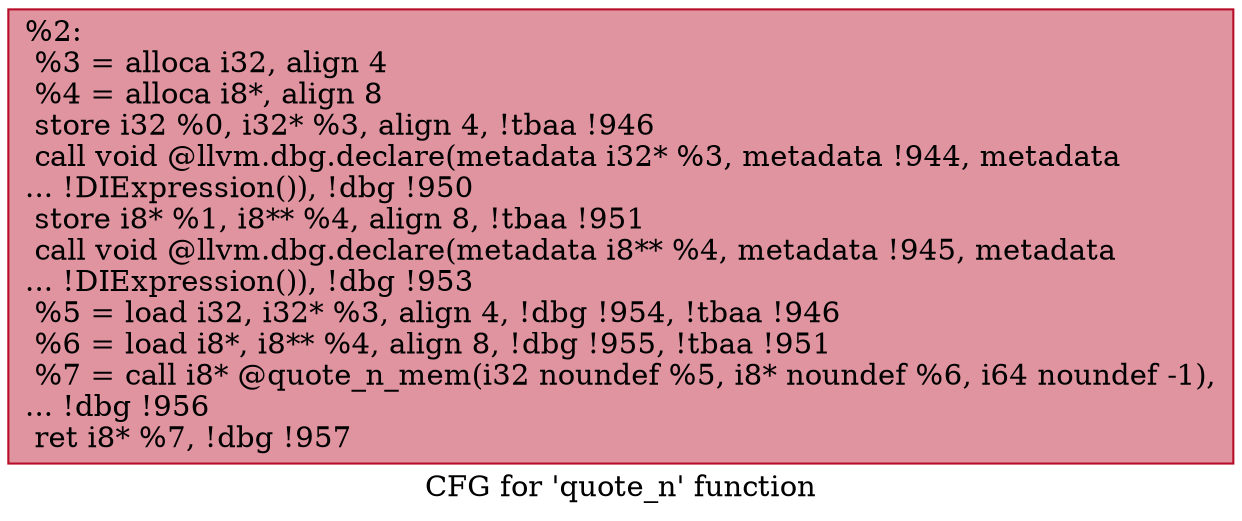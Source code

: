 digraph "CFG for 'quote_n' function" {
	label="CFG for 'quote_n' function";

	Node0x12d9ae0 [shape=record,color="#b70d28ff", style=filled, fillcolor="#b70d2870",label="{%2:\l  %3 = alloca i32, align 4\l  %4 = alloca i8*, align 8\l  store i32 %0, i32* %3, align 4, !tbaa !946\l  call void @llvm.dbg.declare(metadata i32* %3, metadata !944, metadata\l... !DIExpression()), !dbg !950\l  store i8* %1, i8** %4, align 8, !tbaa !951\l  call void @llvm.dbg.declare(metadata i8** %4, metadata !945, metadata\l... !DIExpression()), !dbg !953\l  %5 = load i32, i32* %3, align 4, !dbg !954, !tbaa !946\l  %6 = load i8*, i8** %4, align 8, !dbg !955, !tbaa !951\l  %7 = call i8* @quote_n_mem(i32 noundef %5, i8* noundef %6, i64 noundef -1),\l... !dbg !956\l  ret i8* %7, !dbg !957\l}"];
}
